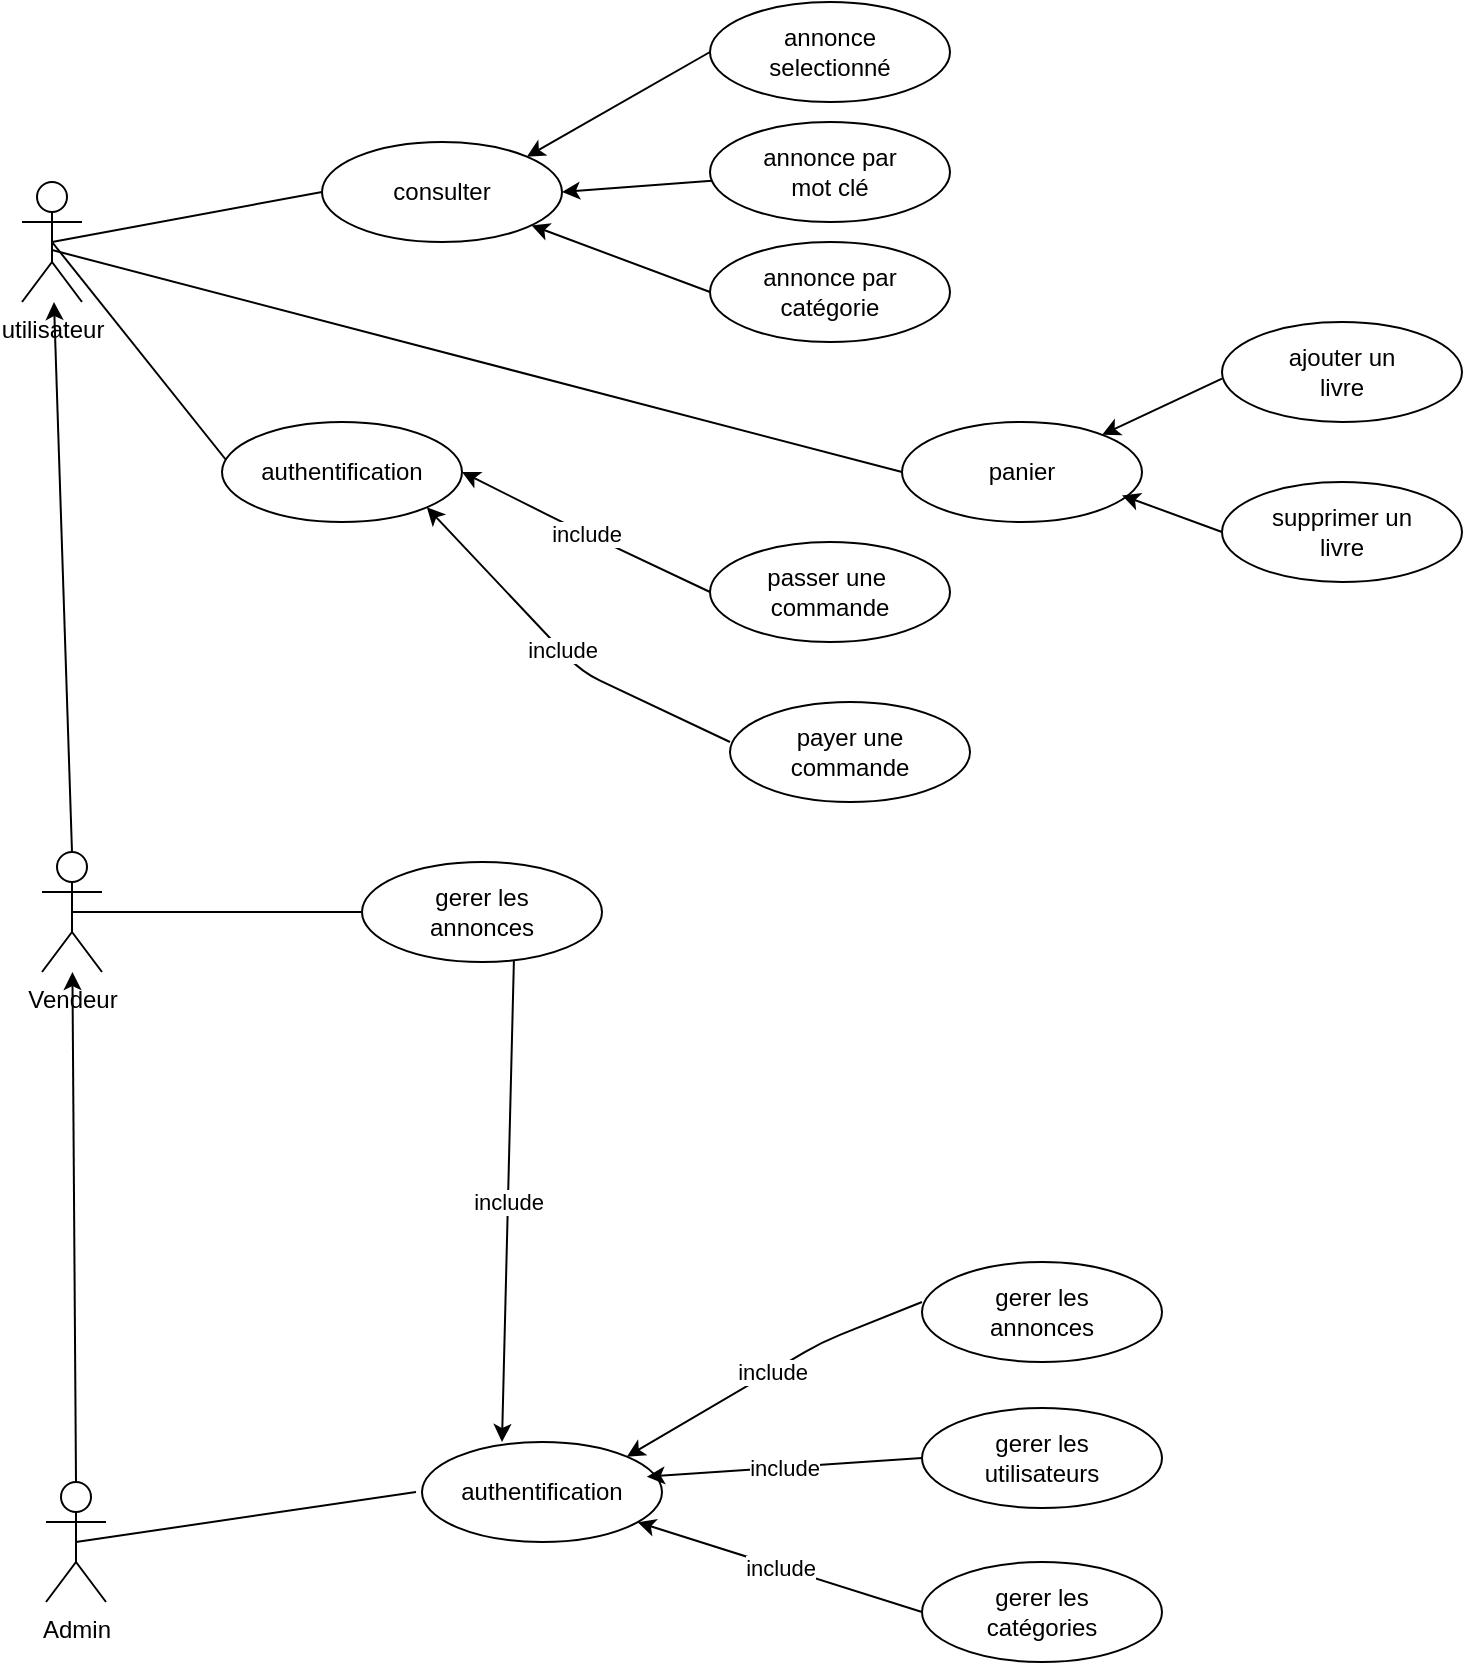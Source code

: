 <mxfile version="13.10.2" type="device"><diagram id="fYoc20-w1llORcchjlUB" name="Page-1"><mxGraphModel dx="1422" dy="762" grid="1" gridSize="10" guides="1" tooltips="1" connect="1" arrows="1" fold="1" page="1" pageScale="1" pageWidth="827" pageHeight="1169" math="0" shadow="0"><root><mxCell id="0"/><mxCell id="1" parent="0"/><mxCell id="lUpcwu6BMsiV5kIYo2A_-1" value="utilisateur&lt;br&gt;" style="shape=umlActor;verticalLabelPosition=bottom;verticalAlign=top;html=1;outlineConnect=0;" parent="1" vertex="1"><mxGeometry x="70" y="110" width="30" height="60" as="geometry"/></mxCell><mxCell id="lUpcwu6BMsiV5kIYo2A_-2" value="consulter" style="ellipse;whiteSpace=wrap;html=1;" parent="1" vertex="1"><mxGeometry x="220" y="90" width="120" height="50" as="geometry"/></mxCell><mxCell id="lUpcwu6BMsiV5kIYo2A_-4" value="" style="endArrow=none;html=1;exitX=0.5;exitY=0.5;exitDx=0;exitDy=0;exitPerimeter=0;entryX=0;entryY=0.5;entryDx=0;entryDy=0;" parent="1" source="lUpcwu6BMsiV5kIYo2A_-1" target="lUpcwu6BMsiV5kIYo2A_-2" edge="1"><mxGeometry width="50" height="50" relative="1" as="geometry"><mxPoint x="390" y="410" as="sourcePoint"/><mxPoint x="440" y="360" as="targetPoint"/></mxGeometry></mxCell><mxCell id="lUpcwu6BMsiV5kIYo2A_-5" value="annonce&lt;br&gt;selectionné" style="ellipse;whiteSpace=wrap;html=1;" parent="1" vertex="1"><mxGeometry x="414" y="20" width="120" height="50" as="geometry"/></mxCell><mxCell id="lUpcwu6BMsiV5kIYo2A_-6" value="annonce par&lt;br&gt;mot clé" style="ellipse;whiteSpace=wrap;html=1;" parent="1" vertex="1"><mxGeometry x="414" y="80" width="120" height="50" as="geometry"/></mxCell><mxCell id="lUpcwu6BMsiV5kIYo2A_-7" value="annonce par&lt;br&gt;catégorie" style="ellipse;whiteSpace=wrap;html=1;" parent="1" vertex="1"><mxGeometry x="414" y="140" width="120" height="50" as="geometry"/></mxCell><mxCell id="lUpcwu6BMsiV5kIYo2A_-8" value="" style="endArrow=classic;html=1;entryX=1;entryY=0;entryDx=0;entryDy=0;exitX=0;exitY=0.5;exitDx=0;exitDy=0;" parent="1" source="lUpcwu6BMsiV5kIYo2A_-5" target="lUpcwu6BMsiV5kIYo2A_-2" edge="1"><mxGeometry width="50" height="50" relative="1" as="geometry"><mxPoint x="390" y="410" as="sourcePoint"/><mxPoint x="440" y="360" as="targetPoint"/></mxGeometry></mxCell><mxCell id="lUpcwu6BMsiV5kIYo2A_-9" value="" style="endArrow=classic;html=1;entryX=1;entryY=0.5;entryDx=0;entryDy=0;" parent="1" source="lUpcwu6BMsiV5kIYo2A_-6" target="lUpcwu6BMsiV5kIYo2A_-2" edge="1"><mxGeometry width="50" height="50" relative="1" as="geometry"><mxPoint x="424" y="55" as="sourcePoint"/><mxPoint x="332.426" y="107.322" as="targetPoint"/></mxGeometry></mxCell><mxCell id="lUpcwu6BMsiV5kIYo2A_-10" value="" style="endArrow=classic;html=1;exitX=0;exitY=0.5;exitDx=0;exitDy=0;" parent="1" source="lUpcwu6BMsiV5kIYo2A_-7" target="lUpcwu6BMsiV5kIYo2A_-2" edge="1"><mxGeometry width="50" height="50" relative="1" as="geometry"><mxPoint x="434" y="65" as="sourcePoint"/><mxPoint x="342.426" y="117.322" as="targetPoint"/></mxGeometry></mxCell><mxCell id="HW4WDQ_3oZaXnE03VJxq-1" value="Admin" style="shape=umlActor;verticalLabelPosition=bottom;verticalAlign=top;html=1;outlineConnect=0;" parent="1" vertex="1"><mxGeometry x="82" y="760" width="30" height="60" as="geometry"/></mxCell><mxCell id="HW4WDQ_3oZaXnE03VJxq-2" value="authentification" style="ellipse;whiteSpace=wrap;html=1;" parent="1" vertex="1"><mxGeometry x="170" y="230" width="120" height="50" as="geometry"/></mxCell><mxCell id="HW4WDQ_3oZaXnE03VJxq-3" value="" style="endArrow=none;html=1;entryX=0.5;entryY=0.5;entryDx=0;entryDy=0;entryPerimeter=0;exitX=0.017;exitY=0.38;exitDx=0;exitDy=0;exitPerimeter=0;" parent="1" source="HW4WDQ_3oZaXnE03VJxq-2" target="lUpcwu6BMsiV5kIYo2A_-1" edge="1"><mxGeometry width="50" height="50" relative="1" as="geometry"><mxPoint x="390" y="320" as="sourcePoint"/><mxPoint x="440" y="270" as="targetPoint"/></mxGeometry></mxCell><mxCell id="HW4WDQ_3oZaXnE03VJxq-4" value="passer une&amp;nbsp;&lt;br&gt;commande" style="ellipse;whiteSpace=wrap;html=1;" parent="1" vertex="1"><mxGeometry x="414" y="290" width="120" height="50" as="geometry"/></mxCell><mxCell id="HW4WDQ_3oZaXnE03VJxq-5" value="" style="endArrow=classic;html=1;entryX=1;entryY=0.5;entryDx=0;entryDy=0;exitX=0;exitY=0.5;exitDx=0;exitDy=0;" parent="1" source="HW4WDQ_3oZaXnE03VJxq-4" target="HW4WDQ_3oZaXnE03VJxq-2" edge="1"><mxGeometry relative="1" as="geometry"><mxPoint x="360" y="300" as="sourcePoint"/><mxPoint x="460" y="300" as="targetPoint"/><Array as="points"><mxPoint x="340" y="280"/></Array></mxGeometry></mxCell><mxCell id="HW4WDQ_3oZaXnE03VJxq-6" value="include" style="edgeLabel;resizable=0;html=1;align=center;verticalAlign=middle;" parent="HW4WDQ_3oZaXnE03VJxq-5" connectable="0" vertex="1"><mxGeometry relative="1" as="geometry"/></mxCell><mxCell id="HW4WDQ_3oZaXnE03VJxq-7" value="panier" style="ellipse;whiteSpace=wrap;html=1;" parent="1" vertex="1"><mxGeometry x="510" y="230" width="120" height="50" as="geometry"/></mxCell><mxCell id="HW4WDQ_3oZaXnE03VJxq-8" value="" style="endArrow=none;html=1;entryX=0;entryY=0.5;entryDx=0;entryDy=0;" parent="1" target="HW4WDQ_3oZaXnE03VJxq-7" edge="1"><mxGeometry width="50" height="50" relative="1" as="geometry"><mxPoint x="85" y="144" as="sourcePoint"/><mxPoint x="440" y="270" as="targetPoint"/></mxGeometry></mxCell><mxCell id="HW4WDQ_3oZaXnE03VJxq-9" value="ajouter un&lt;br&gt;livre" style="ellipse;whiteSpace=wrap;html=1;" parent="1" vertex="1"><mxGeometry x="670" y="180" width="120" height="50" as="geometry"/></mxCell><mxCell id="HW4WDQ_3oZaXnE03VJxq-10" value="supprimer un&lt;br&gt;livre" style="ellipse;whiteSpace=wrap;html=1;" parent="1" vertex="1"><mxGeometry x="670" y="260" width="120" height="50" as="geometry"/></mxCell><mxCell id="HW4WDQ_3oZaXnE03VJxq-11" value="" style="endArrow=classic;html=1;exitX=0;exitY=0.5;exitDx=0;exitDy=0;" parent="1" source="HW4WDQ_3oZaXnE03VJxq-10" edge="1"><mxGeometry width="50" height="50" relative="1" as="geometry"><mxPoint x="665" y="285" as="sourcePoint"/><mxPoint x="619.997" y="266.678" as="targetPoint"/><Array as="points"/></mxGeometry></mxCell><mxCell id="HW4WDQ_3oZaXnE03VJxq-12" value="" style="endArrow=classic;html=1;exitX=0;exitY=0.5;exitDx=0;exitDy=0;" parent="1" target="HW4WDQ_3oZaXnE03VJxq-7" edge="1"><mxGeometry width="50" height="50" relative="1" as="geometry"><mxPoint x="670" y="208.32" as="sourcePoint"/><mxPoint x="619.997" y="189.998" as="targetPoint"/><Array as="points"/></mxGeometry></mxCell><mxCell id="HW4WDQ_3oZaXnE03VJxq-15" value="gerer les&lt;br&gt;annonces" style="ellipse;whiteSpace=wrap;html=1;" parent="1" vertex="1"><mxGeometry x="520" y="650" width="120" height="50" as="geometry"/></mxCell><mxCell id="HW4WDQ_3oZaXnE03VJxq-17" value="gerer les&lt;br&gt;utilisateurs" style="ellipse;whiteSpace=wrap;html=1;" parent="1" vertex="1"><mxGeometry x="520" y="723" width="120" height="50" as="geometry"/></mxCell><mxCell id="HW4WDQ_3oZaXnE03VJxq-18" value="gerer les&lt;br&gt;catégories" style="ellipse;whiteSpace=wrap;html=1;" parent="1" vertex="1"><mxGeometry x="520" y="800" width="120" height="50" as="geometry"/></mxCell><mxCell id="HW4WDQ_3oZaXnE03VJxq-19" value="authentification" style="ellipse;whiteSpace=wrap;html=1;" parent="1" vertex="1"><mxGeometry x="270" y="740" width="120" height="50" as="geometry"/></mxCell><mxCell id="HW4WDQ_3oZaXnE03VJxq-20" value="" style="endArrow=none;html=1;exitX=0.5;exitY=0.5;exitDx=0;exitDy=0;exitPerimeter=0;" parent="1" source="HW4WDQ_3oZaXnE03VJxq-1" edge="1"><mxGeometry width="50" height="50" relative="1" as="geometry"><mxPoint x="130" y="815" as="sourcePoint"/><mxPoint x="267" y="765" as="targetPoint"/></mxGeometry></mxCell><mxCell id="HW4WDQ_3oZaXnE03VJxq-21" value="" style="endArrow=classic;html=1;entryX=1;entryY=0;entryDx=0;entryDy=0;exitX=0;exitY=0.5;exitDx=0;exitDy=0;" parent="1" target="HW4WDQ_3oZaXnE03VJxq-19" edge="1"><mxGeometry relative="1" as="geometry"><mxPoint x="520" y="670" as="sourcePoint"/><mxPoint x="396" y="610" as="targetPoint"/><Array as="points"><mxPoint x="470" y="690"/></Array></mxGeometry></mxCell><mxCell id="HW4WDQ_3oZaXnE03VJxq-22" value="include" style="edgeLabel;resizable=0;html=1;align=center;verticalAlign=middle;" parent="HW4WDQ_3oZaXnE03VJxq-21" connectable="0" vertex="1"><mxGeometry relative="1" as="geometry"/></mxCell><mxCell id="HW4WDQ_3oZaXnE03VJxq-23" value="" style="endArrow=classic;html=1;entryX=1;entryY=0;entryDx=0;entryDy=0;exitX=0;exitY=0.5;exitDx=0;exitDy=0;" parent="1" source="HW4WDQ_3oZaXnE03VJxq-17" edge="1"><mxGeometry relative="1" as="geometry"><mxPoint x="530" y="680" as="sourcePoint"/><mxPoint x="382.426" y="757.322" as="targetPoint"/><Array as="points"/></mxGeometry></mxCell><mxCell id="HW4WDQ_3oZaXnE03VJxq-24" value="include" style="edgeLabel;resizable=0;html=1;align=center;verticalAlign=middle;" parent="HW4WDQ_3oZaXnE03VJxq-23" connectable="0" vertex="1"><mxGeometry relative="1" as="geometry"/></mxCell><mxCell id="HW4WDQ_3oZaXnE03VJxq-25" value="" style="endArrow=classic;html=1;exitX=0;exitY=0.5;exitDx=0;exitDy=0;" parent="1" source="HW4WDQ_3oZaXnE03VJxq-18" target="HW4WDQ_3oZaXnE03VJxq-19" edge="1"><mxGeometry relative="1" as="geometry"><mxPoint x="540" y="690" as="sourcePoint"/><mxPoint x="392.426" y="767.322" as="targetPoint"/><Array as="points"/></mxGeometry></mxCell><mxCell id="HW4WDQ_3oZaXnE03VJxq-26" value="include" style="edgeLabel;resizable=0;html=1;align=center;verticalAlign=middle;" parent="HW4WDQ_3oZaXnE03VJxq-25" connectable="0" vertex="1"><mxGeometry relative="1" as="geometry"/></mxCell><mxCell id="HW4WDQ_3oZaXnE03VJxq-27" value="Vendeur" style="shape=umlActor;verticalLabelPosition=bottom;verticalAlign=top;html=1;outlineConnect=0;" parent="1" vertex="1"><mxGeometry x="80" y="445" width="30" height="60" as="geometry"/></mxCell><mxCell id="HW4WDQ_3oZaXnE03VJxq-28" value="gerer les&lt;br&gt;annonces" style="ellipse;whiteSpace=wrap;html=1;" parent="1" vertex="1"><mxGeometry x="240" y="450" width="120" height="50" as="geometry"/></mxCell><mxCell id="HW4WDQ_3oZaXnE03VJxq-29" value="" style="endArrow=classic;html=1;entryX=1;entryY=0;entryDx=0;entryDy=0;exitX=0.633;exitY=0.98;exitDx=0;exitDy=0;exitPerimeter=0;" parent="1" source="HW4WDQ_3oZaXnE03VJxq-28" edge="1"><mxGeometry relative="1" as="geometry"><mxPoint x="457.57" y="662.68" as="sourcePoint"/><mxPoint x="309.996" y="740.002" as="targetPoint"/><Array as="points"/></mxGeometry></mxCell><mxCell id="HW4WDQ_3oZaXnE03VJxq-30" value="include" style="edgeLabel;resizable=0;html=1;align=center;verticalAlign=middle;" parent="HW4WDQ_3oZaXnE03VJxq-29" connectable="0" vertex="1"><mxGeometry relative="1" as="geometry"/></mxCell><mxCell id="HW4WDQ_3oZaXnE03VJxq-32" value="" style="endArrow=none;html=1;exitX=0.5;exitY=0.5;exitDx=0;exitDy=0;exitPerimeter=0;entryX=0;entryY=0.5;entryDx=0;entryDy=0;" parent="1" source="HW4WDQ_3oZaXnE03VJxq-27" target="HW4WDQ_3oZaXnE03VJxq-28" edge="1"><mxGeometry width="50" height="50" relative="1" as="geometry"><mxPoint x="49" y="635" as="sourcePoint"/><mxPoint x="210" y="610" as="targetPoint"/></mxGeometry></mxCell><mxCell id="HW4WDQ_3oZaXnE03VJxq-33" value="" style="endArrow=classic;html=1;exitX=0.5;exitY=0;exitDx=0;exitDy=0;exitPerimeter=0;" parent="1" source="HW4WDQ_3oZaXnE03VJxq-1" target="HW4WDQ_3oZaXnE03VJxq-27" edge="1"><mxGeometry width="50" height="50" relative="1" as="geometry"><mxPoint x="390" y="520" as="sourcePoint"/><mxPoint x="440" y="470" as="targetPoint"/></mxGeometry></mxCell><mxCell id="HW4WDQ_3oZaXnE03VJxq-34" value="" style="endArrow=classic;html=1;exitX=0.5;exitY=0;exitDx=0;exitDy=0;exitPerimeter=0;" parent="1" source="HW4WDQ_3oZaXnE03VJxq-27" target="lUpcwu6BMsiV5kIYo2A_-1" edge="1"><mxGeometry width="50" height="50" relative="1" as="geometry"><mxPoint x="91" y="435" as="sourcePoint"/><mxPoint x="81.158" y="180" as="targetPoint"/></mxGeometry></mxCell><mxCell id="fEIQI_zZRviy16Jh3xo4-1" value="payer une&lt;br&gt;commande" style="ellipse;whiteSpace=wrap;html=1;" vertex="1" parent="1"><mxGeometry x="424" y="370" width="120" height="50" as="geometry"/></mxCell><mxCell id="fEIQI_zZRviy16Jh3xo4-2" value="" style="endArrow=classic;html=1;entryX=1;entryY=1;entryDx=0;entryDy=0;exitX=0;exitY=0.5;exitDx=0;exitDy=0;" edge="1" parent="1" target="HW4WDQ_3oZaXnE03VJxq-2"><mxGeometry relative="1" as="geometry"><mxPoint x="424" y="390" as="sourcePoint"/><mxPoint x="300" y="330" as="targetPoint"/><Array as="points"><mxPoint x="350" y="355"/></Array></mxGeometry></mxCell><mxCell id="fEIQI_zZRviy16Jh3xo4-3" value="include" style="edgeLabel;resizable=0;html=1;align=center;verticalAlign=middle;" connectable="0" vertex="1" parent="fEIQI_zZRviy16Jh3xo4-2"><mxGeometry relative="1" as="geometry"/></mxCell></root></mxGraphModel></diagram></mxfile>